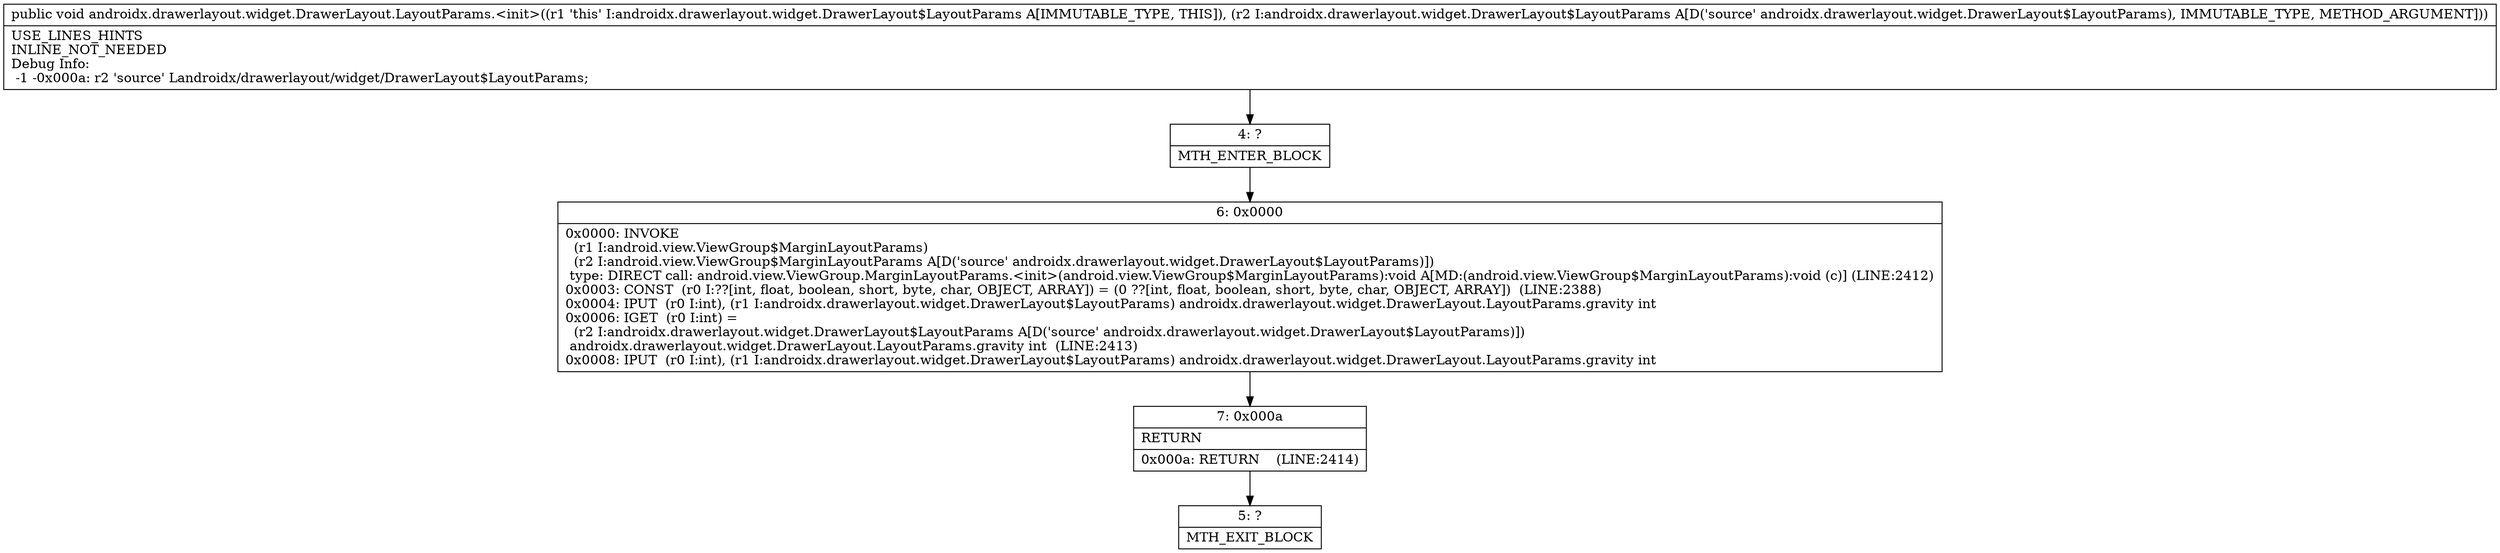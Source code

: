 digraph "CFG forandroidx.drawerlayout.widget.DrawerLayout.LayoutParams.\<init\>(Landroidx\/drawerlayout\/widget\/DrawerLayout$LayoutParams;)V" {
Node_4 [shape=record,label="{4\:\ ?|MTH_ENTER_BLOCK\l}"];
Node_6 [shape=record,label="{6\:\ 0x0000|0x0000: INVOKE  \l  (r1 I:android.view.ViewGroup$MarginLayoutParams)\l  (r2 I:android.view.ViewGroup$MarginLayoutParams A[D('source' androidx.drawerlayout.widget.DrawerLayout$LayoutParams)])\l type: DIRECT call: android.view.ViewGroup.MarginLayoutParams.\<init\>(android.view.ViewGroup$MarginLayoutParams):void A[MD:(android.view.ViewGroup$MarginLayoutParams):void (c)] (LINE:2412)\l0x0003: CONST  (r0 I:??[int, float, boolean, short, byte, char, OBJECT, ARRAY]) = (0 ??[int, float, boolean, short, byte, char, OBJECT, ARRAY])  (LINE:2388)\l0x0004: IPUT  (r0 I:int), (r1 I:androidx.drawerlayout.widget.DrawerLayout$LayoutParams) androidx.drawerlayout.widget.DrawerLayout.LayoutParams.gravity int \l0x0006: IGET  (r0 I:int) = \l  (r2 I:androidx.drawerlayout.widget.DrawerLayout$LayoutParams A[D('source' androidx.drawerlayout.widget.DrawerLayout$LayoutParams)])\l androidx.drawerlayout.widget.DrawerLayout.LayoutParams.gravity int  (LINE:2413)\l0x0008: IPUT  (r0 I:int), (r1 I:androidx.drawerlayout.widget.DrawerLayout$LayoutParams) androidx.drawerlayout.widget.DrawerLayout.LayoutParams.gravity int \l}"];
Node_7 [shape=record,label="{7\:\ 0x000a|RETURN\l|0x000a: RETURN    (LINE:2414)\l}"];
Node_5 [shape=record,label="{5\:\ ?|MTH_EXIT_BLOCK\l}"];
MethodNode[shape=record,label="{public void androidx.drawerlayout.widget.DrawerLayout.LayoutParams.\<init\>((r1 'this' I:androidx.drawerlayout.widget.DrawerLayout$LayoutParams A[IMMUTABLE_TYPE, THIS]), (r2 I:androidx.drawerlayout.widget.DrawerLayout$LayoutParams A[D('source' androidx.drawerlayout.widget.DrawerLayout$LayoutParams), IMMUTABLE_TYPE, METHOD_ARGUMENT]))  | USE_LINES_HINTS\lINLINE_NOT_NEEDED\lDebug Info:\l  \-1 \-0x000a: r2 'source' Landroidx\/drawerlayout\/widget\/DrawerLayout$LayoutParams;\l}"];
MethodNode -> Node_4;Node_4 -> Node_6;
Node_6 -> Node_7;
Node_7 -> Node_5;
}


